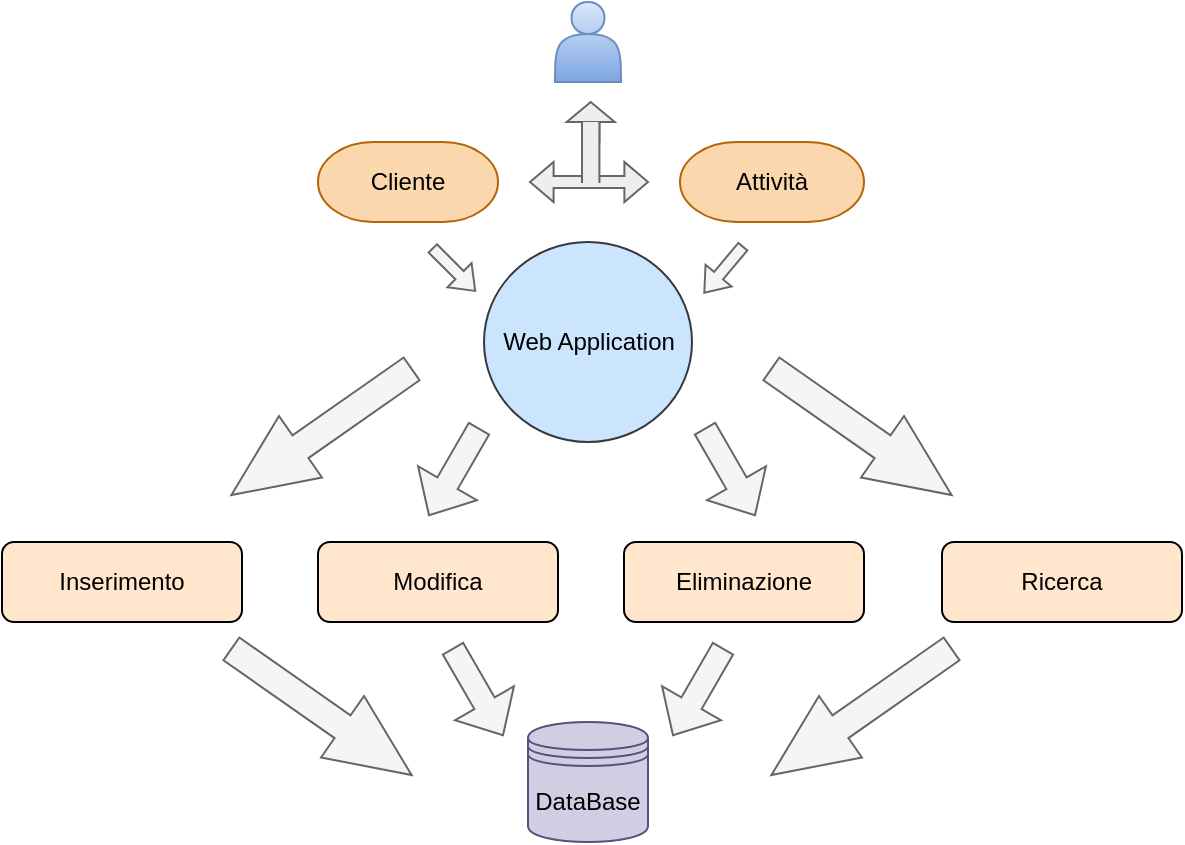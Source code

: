 <mxfile version="13.2.3" type="device"><diagram id="glVzZKqCn5n5GecF-_GX" name="Page-1"><mxGraphModel dx="865" dy="497" grid="0" gridSize="10" guides="1" tooltips="1" connect="1" arrows="1" fold="1" page="1" pageScale="1" pageWidth="827" pageHeight="1169" math="0" shadow="0"><root><mxCell id="0"/><mxCell id="1" parent="0"/><mxCell id="7EZ8fS2rVtBoB0k7fx1U-1" value="" style="shape=actor;whiteSpace=wrap;html=1;fillColor=#dae8fc;strokeColor=#6c8ebf;gradientColor=#7ea6e0;" vertex="1" parent="1"><mxGeometry x="395.5" y="60" width="33" height="40" as="geometry"/></mxCell><mxCell id="7EZ8fS2rVtBoB0k7fx1U-3" value="Inserimento" style="rounded=1;whiteSpace=wrap;html=1;strokeColor=#000000;fillColor=#ffe6cc;" vertex="1" parent="1"><mxGeometry x="119" y="330" width="120" height="40" as="geometry"/></mxCell><mxCell id="7EZ8fS2rVtBoB0k7fx1U-5" value="DataBase" style="shape=datastore;whiteSpace=wrap;html=1;fillColor=#d0cee2;strokeColor=#56517e;" vertex="1" parent="1"><mxGeometry x="382" y="420" width="60" height="60" as="geometry"/></mxCell><mxCell id="7EZ8fS2rVtBoB0k7fx1U-6" value="Modifica" style="rounded=1;whiteSpace=wrap;html=1;strokeColor=#000000;fillColor=#ffe6cc;" vertex="1" parent="1"><mxGeometry x="277" y="330" width="120" height="40" as="geometry"/></mxCell><mxCell id="7EZ8fS2rVtBoB0k7fx1U-7" value="Eliminazione" style="rounded=1;whiteSpace=wrap;html=1;strokeColor=#000000;fillColor=#ffe6cc;" vertex="1" parent="1"><mxGeometry x="430" y="330" width="120" height="40" as="geometry"/></mxCell><mxCell id="7EZ8fS2rVtBoB0k7fx1U-8" value="Ricerca" style="rounded=1;whiteSpace=wrap;html=1;strokeColor=#000000;fillColor=#ffe6cc;" vertex="1" parent="1"><mxGeometry x="589" y="330" width="120" height="40" as="geometry"/></mxCell><mxCell id="7EZ8fS2rVtBoB0k7fx1U-9" value="" style="verticalLabelPosition=bottom;verticalAlign=top;html=1;shape=mxgraph.flowchart.on-page_reference;strokeColor=#36393d;fillColor=#cce5ff;" vertex="1" parent="1"><mxGeometry x="360" y="180" width="104" height="100" as="geometry"/></mxCell><mxCell id="7EZ8fS2rVtBoB0k7fx1U-10" value="Web Application" style="text;html=1;align=center;verticalAlign=middle;resizable=0;points=[];autosize=1;" vertex="1" parent="1"><mxGeometry x="362" y="220" width="100" height="20" as="geometry"/></mxCell><mxCell id="7EZ8fS2rVtBoB0k7fx1U-13" value="" style="html=1;shadow=0;dashed=0;align=center;verticalAlign=middle;shape=mxgraph.arrows2.arrow;dy=0.63;dx=42.16;direction=south;notch=0;strokeColor=#666666;fillColor=#f5f5f5;rotation=55;fontColor=#333333;" vertex="1" parent="1"><mxGeometry x="260" y="220" width="37.5" height="110" as="geometry"/></mxCell><mxCell id="7EZ8fS2rVtBoB0k7fx1U-15" value="" style="html=1;shadow=0;dashed=0;align=center;verticalAlign=middle;shape=mxgraph.arrows2.arrow;dy=0.63;dx=42.16;direction=south;notch=0;strokeColor=#666666;fillColor=#f5f5f5;rotation=-55;fontColor=#333333;" vertex="1" parent="1"><mxGeometry x="530" y="220" width="37.5" height="110" as="geometry"/></mxCell><mxCell id="7EZ8fS2rVtBoB0k7fx1U-17" value="" style="shape=singleArrow;direction=south;whiteSpace=wrap;html=1;strokeColor=#666666;fillColor=#f5f5f5;arrowWidth=0.344;arrowSize=0.37;rotation=30;fontColor=#333333;" vertex="1" parent="1"><mxGeometry x="328" y="270" width="34" height="50" as="geometry"/></mxCell><mxCell id="7EZ8fS2rVtBoB0k7fx1U-19" value="" style="shape=singleArrow;direction=south;whiteSpace=wrap;html=1;strokeColor=#666666;fillColor=#f5f5f5;arrowWidth=0.344;arrowSize=0.37;rotation=-30;fontColor=#333333;" vertex="1" parent="1"><mxGeometry x="466" y="270" width="34" height="50" as="geometry"/></mxCell><mxCell id="7EZ8fS2rVtBoB0k7fx1U-20" value="Cliente" style="strokeWidth=1;html=1;shape=mxgraph.flowchart.terminator;whiteSpace=wrap;fillColor=#fad7ac;strokeColor=#b46504;" vertex="1" parent="1"><mxGeometry x="277" y="130" width="90" height="40" as="geometry"/></mxCell><mxCell id="7EZ8fS2rVtBoB0k7fx1U-21" value="Attività" style="strokeWidth=1;html=1;shape=mxgraph.flowchart.terminator;whiteSpace=wrap;fillColor=#fad7ac;strokeColor=#b46504;" vertex="1" parent="1"><mxGeometry x="458" y="130" width="92" height="40" as="geometry"/></mxCell><mxCell id="7EZ8fS2rVtBoB0k7fx1U-22" value="" style="shape=singleArrow;direction=south;whiteSpace=wrap;html=1;strokeColor=#666666;fillColor=#f5f5f5;arrowWidth=0.344;arrowSize=0.37;rotation=30;fontColor=#333333;" vertex="1" parent="1"><mxGeometry x="450" y="380" width="34" height="50" as="geometry"/></mxCell><mxCell id="7EZ8fS2rVtBoB0k7fx1U-23" value="" style="shape=singleArrow;direction=south;whiteSpace=wrap;html=1;strokeColor=#666666;fillColor=#f5f5f5;arrowWidth=0.344;arrowSize=0.37;rotation=-30;fontColor=#333333;" vertex="1" parent="1"><mxGeometry x="340" y="380" width="34" height="50" as="geometry"/></mxCell><mxCell id="7EZ8fS2rVtBoB0k7fx1U-24" value="" style="html=1;shadow=0;dashed=0;align=center;verticalAlign=middle;shape=mxgraph.arrows2.arrow;dy=0.63;dx=42.16;direction=south;notch=0;strokeColor=#666666;fillColor=#f5f5f5;rotation=-55;fontColor=#333333;" vertex="1" parent="1"><mxGeometry x="260" y="360" width="37.5" height="110" as="geometry"/></mxCell><mxCell id="7EZ8fS2rVtBoB0k7fx1U-25" value="" style="html=1;shadow=0;dashed=0;align=center;verticalAlign=middle;shape=mxgraph.arrows2.arrow;dy=0.63;dx=42.16;direction=south;notch=0;strokeColor=#666666;fillColor=#f5f5f5;rotation=55;fontColor=#333333;" vertex="1" parent="1"><mxGeometry x="530" y="360" width="37.5" height="110" as="geometry"/></mxCell><mxCell id="7EZ8fS2rVtBoB0k7fx1U-26" value="" style="shape=singleArrow;direction=south;whiteSpace=wrap;html=1;strokeColor=#666666;fillColor=#f5f5f5;arrowWidth=0.344;arrowSize=0.37;rotation=40;fontColor=#333333;" vertex="1" parent="1"><mxGeometry x="471.29" y="178.83" width="17" height="30" as="geometry"/></mxCell><mxCell id="7EZ8fS2rVtBoB0k7fx1U-27" value="" style="shape=singleArrow;direction=south;whiteSpace=wrap;html=1;strokeColor=#666666;fillColor=#f5f5f5;arrowWidth=0.344;arrowSize=0.37;rotation=-45;fontColor=#333333;" vertex="1" parent="1"><mxGeometry x="336.5" y="178.83" width="17" height="30" as="geometry"/></mxCell><mxCell id="7EZ8fS2rVtBoB0k7fx1U-28" value="" style="shape=doubleArrow;whiteSpace=wrap;html=1;strokeColor=#666666;strokeWidth=1;fillColor=#eeeeee;" vertex="1" parent="1"><mxGeometry x="383" y="140" width="59" height="20" as="geometry"/></mxCell><mxCell id="7EZ8fS2rVtBoB0k7fx1U-30" value="" style="shape=partialRectangle;whiteSpace=wrap;html=1;top=0;bottom=0;fillColor=#eeeeee;strokeColor=#666666;strokeWidth=1;" vertex="1" parent="1"><mxGeometry x="409" y="120" width="8.71" height="30" as="geometry"/></mxCell><mxCell id="7EZ8fS2rVtBoB0k7fx1U-37" value="" style="verticalLabelPosition=bottom;verticalAlign=top;html=1;shape=mxgraph.basic.acute_triangle;dx=0.5;strokeColor=#666666;strokeWidth=1;fillColor=#eeeeee;" vertex="1" parent="1"><mxGeometry x="401.36" y="110" width="24" height="10" as="geometry"/></mxCell><mxCell id="7EZ8fS2rVtBoB0k7fx1U-38" value="" style="shape=partialRectangle;whiteSpace=wrap;html=1;top=0;bottom=0;fillColor=#eeeeee;strokeColor=#666666;strokeWidth=1;" vertex="1" parent="1"><mxGeometry x="409" y="120" width="8.71" height="10" as="geometry"/></mxCell></root></mxGraphModel></diagram></mxfile>